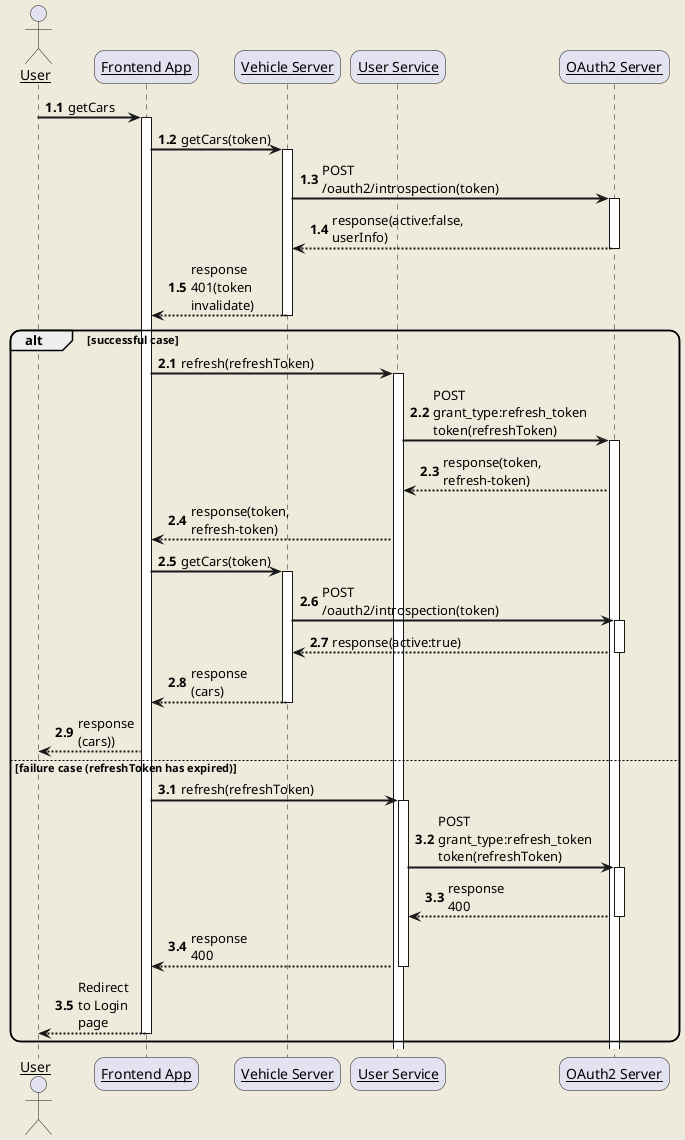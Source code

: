 @startuml
skinparam backgroundColor #EEEBDC
skinparam handwritten false
skinparam sequenceArrowThickness 2
skinparam roundcorner 20
skinparam maxmessagesize 60
skinparam sequenceParticipant underline

actor User
participant "Frontend App" as Frontend
participant "Vehicle Server" as Vehicle
participant "User Service" as UserService
participant "OAuth2 Server" as OAuth

autonumber 1.1
User -> Frontend: getCars
activate Frontend

Frontend -> Vehicle: getCars(token)
activate Vehicle

Vehicle -> OAuth: POST /oauth2/introspection(token)
activate OAuth
OAuth --> Vehicle: response(active:false, userInfo)
deactivate OAuth

Vehicle --> Frontend: response 401(token invalidate)
deactivate Vehicle


alt successful case
  autonumber inc A
  Frontend -> UserService: refresh(refreshToken)
  activate UserService

  UserService -> OAuth: POST grant_type:refresh_token token(refreshToken)
  activate OAuth


  OAuth --> UserService: response(token, refresh-token)

  UserService --> Frontend: response(token, refresh-token)

  Frontend -> Vehicle: getCars(token)
  activate Vehicle
  Vehicle -> OAuth: POST /oauth2/introspection(token)
  activate OAuth
  OAuth --> Vehicle: response(active:true)
  deactivate OAuth
  Vehicle --> Frontend: response (cars)
  deactivate Vehicle
  Frontend --> User: response (cars))

else failure case (refreshToken has expired)
  autonumber inc A
  Frontend -> UserService: refresh(refreshToken)
  activate UserService

  UserService -> OAuth: POST grant_type:refresh_token token(refreshToken)
  activate OAuth
  OAuth --> UserService: response 400
  deactivate OAuth

  UserService --> Frontend: response 400
  deactivate UserService

  Frontend --> User: Redirect to Login page
  deactivate Frontend
end
@enduml